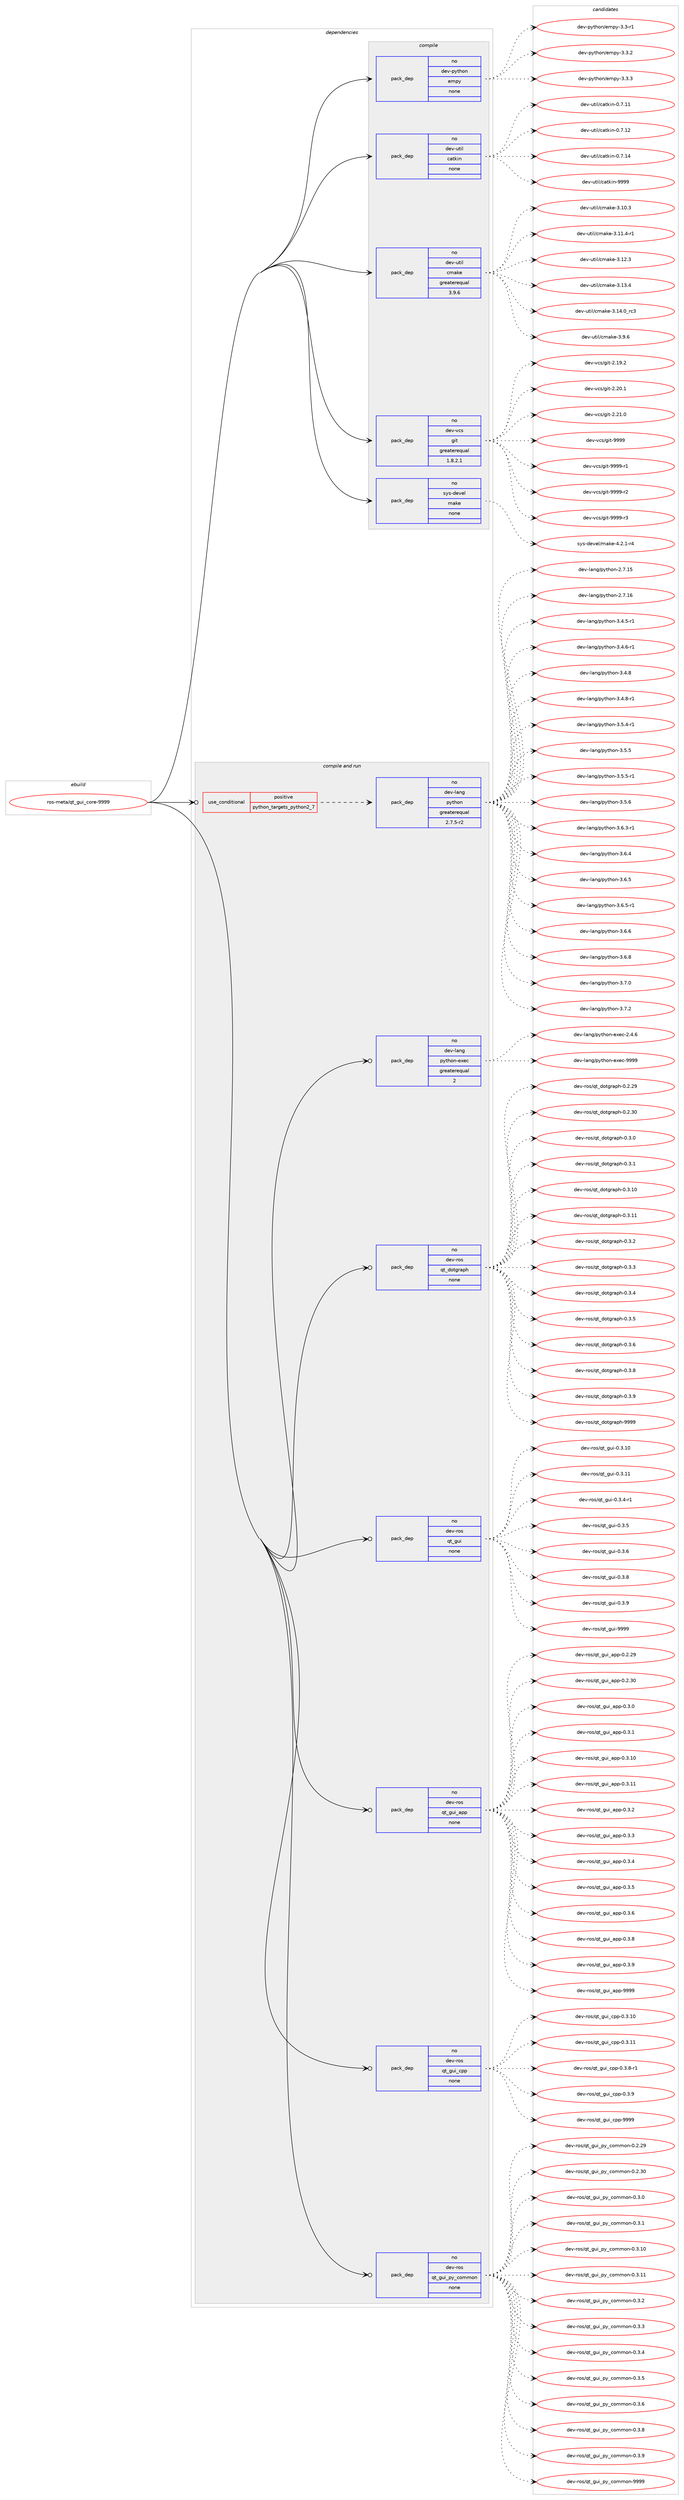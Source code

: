 digraph prolog {

# *************
# Graph options
# *************

newrank=true;
concentrate=true;
compound=true;
graph [rankdir=LR,fontname=Helvetica,fontsize=10,ranksep=1.5];#, ranksep=2.5, nodesep=0.2];
edge  [arrowhead=vee];
node  [fontname=Helvetica,fontsize=10];

# **********
# The ebuild
# **********

subgraph cluster_leftcol {
color=gray;
rank=same;
label=<<i>ebuild</i>>;
id [label="ros-meta/qt_gui_core-9999", color=red, width=4, href="../ros-meta/qt_gui_core-9999.svg"];
}

# ****************
# The dependencies
# ****************

subgraph cluster_midcol {
color=gray;
label=<<i>dependencies</i>>;
subgraph cluster_compile {
fillcolor="#eeeeee";
style=filled;
label=<<i>compile</i>>;
subgraph pack1204326 {
dependency1683641 [label=<<TABLE BORDER="0" CELLBORDER="1" CELLSPACING="0" CELLPADDING="4" WIDTH="220"><TR><TD ROWSPAN="6" CELLPADDING="30">pack_dep</TD></TR><TR><TD WIDTH="110">no</TD></TR><TR><TD>dev-python</TD></TR><TR><TD>empy</TD></TR><TR><TD>none</TD></TR><TR><TD></TD></TR></TABLE>>, shape=none, color=blue];
}
id:e -> dependency1683641:w [weight=20,style="solid",arrowhead="vee"];
subgraph pack1204327 {
dependency1683642 [label=<<TABLE BORDER="0" CELLBORDER="1" CELLSPACING="0" CELLPADDING="4" WIDTH="220"><TR><TD ROWSPAN="6" CELLPADDING="30">pack_dep</TD></TR><TR><TD WIDTH="110">no</TD></TR><TR><TD>dev-util</TD></TR><TR><TD>catkin</TD></TR><TR><TD>none</TD></TR><TR><TD></TD></TR></TABLE>>, shape=none, color=blue];
}
id:e -> dependency1683642:w [weight=20,style="solid",arrowhead="vee"];
subgraph pack1204328 {
dependency1683643 [label=<<TABLE BORDER="0" CELLBORDER="1" CELLSPACING="0" CELLPADDING="4" WIDTH="220"><TR><TD ROWSPAN="6" CELLPADDING="30">pack_dep</TD></TR><TR><TD WIDTH="110">no</TD></TR><TR><TD>dev-util</TD></TR><TR><TD>cmake</TD></TR><TR><TD>greaterequal</TD></TR><TR><TD>3.9.6</TD></TR></TABLE>>, shape=none, color=blue];
}
id:e -> dependency1683643:w [weight=20,style="solid",arrowhead="vee"];
subgraph pack1204329 {
dependency1683644 [label=<<TABLE BORDER="0" CELLBORDER="1" CELLSPACING="0" CELLPADDING="4" WIDTH="220"><TR><TD ROWSPAN="6" CELLPADDING="30">pack_dep</TD></TR><TR><TD WIDTH="110">no</TD></TR><TR><TD>dev-vcs</TD></TR><TR><TD>git</TD></TR><TR><TD>greaterequal</TD></TR><TR><TD>1.8.2.1</TD></TR></TABLE>>, shape=none, color=blue];
}
id:e -> dependency1683644:w [weight=20,style="solid",arrowhead="vee"];
subgraph pack1204330 {
dependency1683645 [label=<<TABLE BORDER="0" CELLBORDER="1" CELLSPACING="0" CELLPADDING="4" WIDTH="220"><TR><TD ROWSPAN="6" CELLPADDING="30">pack_dep</TD></TR><TR><TD WIDTH="110">no</TD></TR><TR><TD>sys-devel</TD></TR><TR><TD>make</TD></TR><TR><TD>none</TD></TR><TR><TD></TD></TR></TABLE>>, shape=none, color=blue];
}
id:e -> dependency1683645:w [weight=20,style="solid",arrowhead="vee"];
}
subgraph cluster_compileandrun {
fillcolor="#eeeeee";
style=filled;
label=<<i>compile and run</i>>;
subgraph cond451786 {
dependency1683646 [label=<<TABLE BORDER="0" CELLBORDER="1" CELLSPACING="0" CELLPADDING="4"><TR><TD ROWSPAN="3" CELLPADDING="10">use_conditional</TD></TR><TR><TD>positive</TD></TR><TR><TD>python_targets_python2_7</TD></TR></TABLE>>, shape=none, color=red];
subgraph pack1204331 {
dependency1683647 [label=<<TABLE BORDER="0" CELLBORDER="1" CELLSPACING="0" CELLPADDING="4" WIDTH="220"><TR><TD ROWSPAN="6" CELLPADDING="30">pack_dep</TD></TR><TR><TD WIDTH="110">no</TD></TR><TR><TD>dev-lang</TD></TR><TR><TD>python</TD></TR><TR><TD>greaterequal</TD></TR><TR><TD>2.7.5-r2</TD></TR></TABLE>>, shape=none, color=blue];
}
dependency1683646:e -> dependency1683647:w [weight=20,style="dashed",arrowhead="vee"];
}
id:e -> dependency1683646:w [weight=20,style="solid",arrowhead="odotvee"];
subgraph pack1204332 {
dependency1683648 [label=<<TABLE BORDER="0" CELLBORDER="1" CELLSPACING="0" CELLPADDING="4" WIDTH="220"><TR><TD ROWSPAN="6" CELLPADDING="30">pack_dep</TD></TR><TR><TD WIDTH="110">no</TD></TR><TR><TD>dev-lang</TD></TR><TR><TD>python-exec</TD></TR><TR><TD>greaterequal</TD></TR><TR><TD>2</TD></TR></TABLE>>, shape=none, color=blue];
}
id:e -> dependency1683648:w [weight=20,style="solid",arrowhead="odotvee"];
subgraph pack1204333 {
dependency1683649 [label=<<TABLE BORDER="0" CELLBORDER="1" CELLSPACING="0" CELLPADDING="4" WIDTH="220"><TR><TD ROWSPAN="6" CELLPADDING="30">pack_dep</TD></TR><TR><TD WIDTH="110">no</TD></TR><TR><TD>dev-ros</TD></TR><TR><TD>qt_dotgraph</TD></TR><TR><TD>none</TD></TR><TR><TD></TD></TR></TABLE>>, shape=none, color=blue];
}
id:e -> dependency1683649:w [weight=20,style="solid",arrowhead="odotvee"];
subgraph pack1204334 {
dependency1683650 [label=<<TABLE BORDER="0" CELLBORDER="1" CELLSPACING="0" CELLPADDING="4" WIDTH="220"><TR><TD ROWSPAN="6" CELLPADDING="30">pack_dep</TD></TR><TR><TD WIDTH="110">no</TD></TR><TR><TD>dev-ros</TD></TR><TR><TD>qt_gui</TD></TR><TR><TD>none</TD></TR><TR><TD></TD></TR></TABLE>>, shape=none, color=blue];
}
id:e -> dependency1683650:w [weight=20,style="solid",arrowhead="odotvee"];
subgraph pack1204335 {
dependency1683651 [label=<<TABLE BORDER="0" CELLBORDER="1" CELLSPACING="0" CELLPADDING="4" WIDTH="220"><TR><TD ROWSPAN="6" CELLPADDING="30">pack_dep</TD></TR><TR><TD WIDTH="110">no</TD></TR><TR><TD>dev-ros</TD></TR><TR><TD>qt_gui_app</TD></TR><TR><TD>none</TD></TR><TR><TD></TD></TR></TABLE>>, shape=none, color=blue];
}
id:e -> dependency1683651:w [weight=20,style="solid",arrowhead="odotvee"];
subgraph pack1204336 {
dependency1683652 [label=<<TABLE BORDER="0" CELLBORDER="1" CELLSPACING="0" CELLPADDING="4" WIDTH="220"><TR><TD ROWSPAN="6" CELLPADDING="30">pack_dep</TD></TR><TR><TD WIDTH="110">no</TD></TR><TR><TD>dev-ros</TD></TR><TR><TD>qt_gui_cpp</TD></TR><TR><TD>none</TD></TR><TR><TD></TD></TR></TABLE>>, shape=none, color=blue];
}
id:e -> dependency1683652:w [weight=20,style="solid",arrowhead="odotvee"];
subgraph pack1204337 {
dependency1683653 [label=<<TABLE BORDER="0" CELLBORDER="1" CELLSPACING="0" CELLPADDING="4" WIDTH="220"><TR><TD ROWSPAN="6" CELLPADDING="30">pack_dep</TD></TR><TR><TD WIDTH="110">no</TD></TR><TR><TD>dev-ros</TD></TR><TR><TD>qt_gui_py_common</TD></TR><TR><TD>none</TD></TR><TR><TD></TD></TR></TABLE>>, shape=none, color=blue];
}
id:e -> dependency1683653:w [weight=20,style="solid",arrowhead="odotvee"];
}
subgraph cluster_run {
fillcolor="#eeeeee";
style=filled;
label=<<i>run</i>>;
}
}

# **************
# The candidates
# **************

subgraph cluster_choices {
rank=same;
color=gray;
label=<<i>candidates</i>>;

subgraph choice1204326 {
color=black;
nodesep=1;
choice1001011184511212111610411111047101109112121455146514511449 [label="dev-python/empy-3.3-r1", color=red, width=4,href="../dev-python/empy-3.3-r1.svg"];
choice1001011184511212111610411111047101109112121455146514650 [label="dev-python/empy-3.3.2", color=red, width=4,href="../dev-python/empy-3.3.2.svg"];
choice1001011184511212111610411111047101109112121455146514651 [label="dev-python/empy-3.3.3", color=red, width=4,href="../dev-python/empy-3.3.3.svg"];
dependency1683641:e -> choice1001011184511212111610411111047101109112121455146514511449:w [style=dotted,weight="100"];
dependency1683641:e -> choice1001011184511212111610411111047101109112121455146514650:w [style=dotted,weight="100"];
dependency1683641:e -> choice1001011184511212111610411111047101109112121455146514651:w [style=dotted,weight="100"];
}
subgraph choice1204327 {
color=black;
nodesep=1;
choice1001011184511711610510847999711610710511045484655464949 [label="dev-util/catkin-0.7.11", color=red, width=4,href="../dev-util/catkin-0.7.11.svg"];
choice1001011184511711610510847999711610710511045484655464950 [label="dev-util/catkin-0.7.12", color=red, width=4,href="../dev-util/catkin-0.7.12.svg"];
choice1001011184511711610510847999711610710511045484655464952 [label="dev-util/catkin-0.7.14", color=red, width=4,href="../dev-util/catkin-0.7.14.svg"];
choice100101118451171161051084799971161071051104557575757 [label="dev-util/catkin-9999", color=red, width=4,href="../dev-util/catkin-9999.svg"];
dependency1683642:e -> choice1001011184511711610510847999711610710511045484655464949:w [style=dotted,weight="100"];
dependency1683642:e -> choice1001011184511711610510847999711610710511045484655464950:w [style=dotted,weight="100"];
dependency1683642:e -> choice1001011184511711610510847999711610710511045484655464952:w [style=dotted,weight="100"];
dependency1683642:e -> choice100101118451171161051084799971161071051104557575757:w [style=dotted,weight="100"];
}
subgraph choice1204328 {
color=black;
nodesep=1;
choice1001011184511711610510847991099710710145514649484651 [label="dev-util/cmake-3.10.3", color=red, width=4,href="../dev-util/cmake-3.10.3.svg"];
choice10010111845117116105108479910997107101455146494946524511449 [label="dev-util/cmake-3.11.4-r1", color=red, width=4,href="../dev-util/cmake-3.11.4-r1.svg"];
choice1001011184511711610510847991099710710145514649504651 [label="dev-util/cmake-3.12.3", color=red, width=4,href="../dev-util/cmake-3.12.3.svg"];
choice1001011184511711610510847991099710710145514649514652 [label="dev-util/cmake-3.13.4", color=red, width=4,href="../dev-util/cmake-3.13.4.svg"];
choice1001011184511711610510847991099710710145514649524648951149951 [label="dev-util/cmake-3.14.0_rc3", color=red, width=4,href="../dev-util/cmake-3.14.0_rc3.svg"];
choice10010111845117116105108479910997107101455146574654 [label="dev-util/cmake-3.9.6", color=red, width=4,href="../dev-util/cmake-3.9.6.svg"];
dependency1683643:e -> choice1001011184511711610510847991099710710145514649484651:w [style=dotted,weight="100"];
dependency1683643:e -> choice10010111845117116105108479910997107101455146494946524511449:w [style=dotted,weight="100"];
dependency1683643:e -> choice1001011184511711610510847991099710710145514649504651:w [style=dotted,weight="100"];
dependency1683643:e -> choice1001011184511711610510847991099710710145514649514652:w [style=dotted,weight="100"];
dependency1683643:e -> choice1001011184511711610510847991099710710145514649524648951149951:w [style=dotted,weight="100"];
dependency1683643:e -> choice10010111845117116105108479910997107101455146574654:w [style=dotted,weight="100"];
}
subgraph choice1204329 {
color=black;
nodesep=1;
choice10010111845118991154710310511645504649574650 [label="dev-vcs/git-2.19.2", color=red, width=4,href="../dev-vcs/git-2.19.2.svg"];
choice10010111845118991154710310511645504650484649 [label="dev-vcs/git-2.20.1", color=red, width=4,href="../dev-vcs/git-2.20.1.svg"];
choice10010111845118991154710310511645504650494648 [label="dev-vcs/git-2.21.0", color=red, width=4,href="../dev-vcs/git-2.21.0.svg"];
choice1001011184511899115471031051164557575757 [label="dev-vcs/git-9999", color=red, width=4,href="../dev-vcs/git-9999.svg"];
choice10010111845118991154710310511645575757574511449 [label="dev-vcs/git-9999-r1", color=red, width=4,href="../dev-vcs/git-9999-r1.svg"];
choice10010111845118991154710310511645575757574511450 [label="dev-vcs/git-9999-r2", color=red, width=4,href="../dev-vcs/git-9999-r2.svg"];
choice10010111845118991154710310511645575757574511451 [label="dev-vcs/git-9999-r3", color=red, width=4,href="../dev-vcs/git-9999-r3.svg"];
dependency1683644:e -> choice10010111845118991154710310511645504649574650:w [style=dotted,weight="100"];
dependency1683644:e -> choice10010111845118991154710310511645504650484649:w [style=dotted,weight="100"];
dependency1683644:e -> choice10010111845118991154710310511645504650494648:w [style=dotted,weight="100"];
dependency1683644:e -> choice1001011184511899115471031051164557575757:w [style=dotted,weight="100"];
dependency1683644:e -> choice10010111845118991154710310511645575757574511449:w [style=dotted,weight="100"];
dependency1683644:e -> choice10010111845118991154710310511645575757574511450:w [style=dotted,weight="100"];
dependency1683644:e -> choice10010111845118991154710310511645575757574511451:w [style=dotted,weight="100"];
}
subgraph choice1204330 {
color=black;
nodesep=1;
choice1151211154510010111810110847109971071014552465046494511452 [label="sys-devel/make-4.2.1-r4", color=red, width=4,href="../sys-devel/make-4.2.1-r4.svg"];
dependency1683645:e -> choice1151211154510010111810110847109971071014552465046494511452:w [style=dotted,weight="100"];
}
subgraph choice1204331 {
color=black;
nodesep=1;
choice10010111845108971101034711212111610411111045504655464953 [label="dev-lang/python-2.7.15", color=red, width=4,href="../dev-lang/python-2.7.15.svg"];
choice10010111845108971101034711212111610411111045504655464954 [label="dev-lang/python-2.7.16", color=red, width=4,href="../dev-lang/python-2.7.16.svg"];
choice1001011184510897110103471121211161041111104551465246534511449 [label="dev-lang/python-3.4.5-r1", color=red, width=4,href="../dev-lang/python-3.4.5-r1.svg"];
choice1001011184510897110103471121211161041111104551465246544511449 [label="dev-lang/python-3.4.6-r1", color=red, width=4,href="../dev-lang/python-3.4.6-r1.svg"];
choice100101118451089711010347112121116104111110455146524656 [label="dev-lang/python-3.4.8", color=red, width=4,href="../dev-lang/python-3.4.8.svg"];
choice1001011184510897110103471121211161041111104551465246564511449 [label="dev-lang/python-3.4.8-r1", color=red, width=4,href="../dev-lang/python-3.4.8-r1.svg"];
choice1001011184510897110103471121211161041111104551465346524511449 [label="dev-lang/python-3.5.4-r1", color=red, width=4,href="../dev-lang/python-3.5.4-r1.svg"];
choice100101118451089711010347112121116104111110455146534653 [label="dev-lang/python-3.5.5", color=red, width=4,href="../dev-lang/python-3.5.5.svg"];
choice1001011184510897110103471121211161041111104551465346534511449 [label="dev-lang/python-3.5.5-r1", color=red, width=4,href="../dev-lang/python-3.5.5-r1.svg"];
choice100101118451089711010347112121116104111110455146534654 [label="dev-lang/python-3.5.6", color=red, width=4,href="../dev-lang/python-3.5.6.svg"];
choice1001011184510897110103471121211161041111104551465446514511449 [label="dev-lang/python-3.6.3-r1", color=red, width=4,href="../dev-lang/python-3.6.3-r1.svg"];
choice100101118451089711010347112121116104111110455146544652 [label="dev-lang/python-3.6.4", color=red, width=4,href="../dev-lang/python-3.6.4.svg"];
choice100101118451089711010347112121116104111110455146544653 [label="dev-lang/python-3.6.5", color=red, width=4,href="../dev-lang/python-3.6.5.svg"];
choice1001011184510897110103471121211161041111104551465446534511449 [label="dev-lang/python-3.6.5-r1", color=red, width=4,href="../dev-lang/python-3.6.5-r1.svg"];
choice100101118451089711010347112121116104111110455146544654 [label="dev-lang/python-3.6.6", color=red, width=4,href="../dev-lang/python-3.6.6.svg"];
choice100101118451089711010347112121116104111110455146544656 [label="dev-lang/python-3.6.8", color=red, width=4,href="../dev-lang/python-3.6.8.svg"];
choice100101118451089711010347112121116104111110455146554648 [label="dev-lang/python-3.7.0", color=red, width=4,href="../dev-lang/python-3.7.0.svg"];
choice100101118451089711010347112121116104111110455146554650 [label="dev-lang/python-3.7.2", color=red, width=4,href="../dev-lang/python-3.7.2.svg"];
dependency1683647:e -> choice10010111845108971101034711212111610411111045504655464953:w [style=dotted,weight="100"];
dependency1683647:e -> choice10010111845108971101034711212111610411111045504655464954:w [style=dotted,weight="100"];
dependency1683647:e -> choice1001011184510897110103471121211161041111104551465246534511449:w [style=dotted,weight="100"];
dependency1683647:e -> choice1001011184510897110103471121211161041111104551465246544511449:w [style=dotted,weight="100"];
dependency1683647:e -> choice100101118451089711010347112121116104111110455146524656:w [style=dotted,weight="100"];
dependency1683647:e -> choice1001011184510897110103471121211161041111104551465246564511449:w [style=dotted,weight="100"];
dependency1683647:e -> choice1001011184510897110103471121211161041111104551465346524511449:w [style=dotted,weight="100"];
dependency1683647:e -> choice100101118451089711010347112121116104111110455146534653:w [style=dotted,weight="100"];
dependency1683647:e -> choice1001011184510897110103471121211161041111104551465346534511449:w [style=dotted,weight="100"];
dependency1683647:e -> choice100101118451089711010347112121116104111110455146534654:w [style=dotted,weight="100"];
dependency1683647:e -> choice1001011184510897110103471121211161041111104551465446514511449:w [style=dotted,weight="100"];
dependency1683647:e -> choice100101118451089711010347112121116104111110455146544652:w [style=dotted,weight="100"];
dependency1683647:e -> choice100101118451089711010347112121116104111110455146544653:w [style=dotted,weight="100"];
dependency1683647:e -> choice1001011184510897110103471121211161041111104551465446534511449:w [style=dotted,weight="100"];
dependency1683647:e -> choice100101118451089711010347112121116104111110455146544654:w [style=dotted,weight="100"];
dependency1683647:e -> choice100101118451089711010347112121116104111110455146544656:w [style=dotted,weight="100"];
dependency1683647:e -> choice100101118451089711010347112121116104111110455146554648:w [style=dotted,weight="100"];
dependency1683647:e -> choice100101118451089711010347112121116104111110455146554650:w [style=dotted,weight="100"];
}
subgraph choice1204332 {
color=black;
nodesep=1;
choice1001011184510897110103471121211161041111104510112010199455046524654 [label="dev-lang/python-exec-2.4.6", color=red, width=4,href="../dev-lang/python-exec-2.4.6.svg"];
choice10010111845108971101034711212111610411111045101120101994557575757 [label="dev-lang/python-exec-9999", color=red, width=4,href="../dev-lang/python-exec-9999.svg"];
dependency1683648:e -> choice1001011184510897110103471121211161041111104510112010199455046524654:w [style=dotted,weight="100"];
dependency1683648:e -> choice10010111845108971101034711212111610411111045101120101994557575757:w [style=dotted,weight="100"];
}
subgraph choice1204333 {
color=black;
nodesep=1;
choice1001011184511411111547113116951001111161031149711210445484650465057 [label="dev-ros/qt_dotgraph-0.2.29", color=red, width=4,href="../dev-ros/qt_dotgraph-0.2.29.svg"];
choice1001011184511411111547113116951001111161031149711210445484650465148 [label="dev-ros/qt_dotgraph-0.2.30", color=red, width=4,href="../dev-ros/qt_dotgraph-0.2.30.svg"];
choice10010111845114111115471131169510011111610311497112104454846514648 [label="dev-ros/qt_dotgraph-0.3.0", color=red, width=4,href="../dev-ros/qt_dotgraph-0.3.0.svg"];
choice10010111845114111115471131169510011111610311497112104454846514649 [label="dev-ros/qt_dotgraph-0.3.1", color=red, width=4,href="../dev-ros/qt_dotgraph-0.3.1.svg"];
choice1001011184511411111547113116951001111161031149711210445484651464948 [label="dev-ros/qt_dotgraph-0.3.10", color=red, width=4,href="../dev-ros/qt_dotgraph-0.3.10.svg"];
choice1001011184511411111547113116951001111161031149711210445484651464949 [label="dev-ros/qt_dotgraph-0.3.11", color=red, width=4,href="../dev-ros/qt_dotgraph-0.3.11.svg"];
choice10010111845114111115471131169510011111610311497112104454846514650 [label="dev-ros/qt_dotgraph-0.3.2", color=red, width=4,href="../dev-ros/qt_dotgraph-0.3.2.svg"];
choice10010111845114111115471131169510011111610311497112104454846514651 [label="dev-ros/qt_dotgraph-0.3.3", color=red, width=4,href="../dev-ros/qt_dotgraph-0.3.3.svg"];
choice10010111845114111115471131169510011111610311497112104454846514652 [label="dev-ros/qt_dotgraph-0.3.4", color=red, width=4,href="../dev-ros/qt_dotgraph-0.3.4.svg"];
choice10010111845114111115471131169510011111610311497112104454846514653 [label="dev-ros/qt_dotgraph-0.3.5", color=red, width=4,href="../dev-ros/qt_dotgraph-0.3.5.svg"];
choice10010111845114111115471131169510011111610311497112104454846514654 [label="dev-ros/qt_dotgraph-0.3.6", color=red, width=4,href="../dev-ros/qt_dotgraph-0.3.6.svg"];
choice10010111845114111115471131169510011111610311497112104454846514656 [label="dev-ros/qt_dotgraph-0.3.8", color=red, width=4,href="../dev-ros/qt_dotgraph-0.3.8.svg"];
choice10010111845114111115471131169510011111610311497112104454846514657 [label="dev-ros/qt_dotgraph-0.3.9", color=red, width=4,href="../dev-ros/qt_dotgraph-0.3.9.svg"];
choice100101118451141111154711311695100111116103114971121044557575757 [label="dev-ros/qt_dotgraph-9999", color=red, width=4,href="../dev-ros/qt_dotgraph-9999.svg"];
dependency1683649:e -> choice1001011184511411111547113116951001111161031149711210445484650465057:w [style=dotted,weight="100"];
dependency1683649:e -> choice1001011184511411111547113116951001111161031149711210445484650465148:w [style=dotted,weight="100"];
dependency1683649:e -> choice10010111845114111115471131169510011111610311497112104454846514648:w [style=dotted,weight="100"];
dependency1683649:e -> choice10010111845114111115471131169510011111610311497112104454846514649:w [style=dotted,weight="100"];
dependency1683649:e -> choice1001011184511411111547113116951001111161031149711210445484651464948:w [style=dotted,weight="100"];
dependency1683649:e -> choice1001011184511411111547113116951001111161031149711210445484651464949:w [style=dotted,weight="100"];
dependency1683649:e -> choice10010111845114111115471131169510011111610311497112104454846514650:w [style=dotted,weight="100"];
dependency1683649:e -> choice10010111845114111115471131169510011111610311497112104454846514651:w [style=dotted,weight="100"];
dependency1683649:e -> choice10010111845114111115471131169510011111610311497112104454846514652:w [style=dotted,weight="100"];
dependency1683649:e -> choice10010111845114111115471131169510011111610311497112104454846514653:w [style=dotted,weight="100"];
dependency1683649:e -> choice10010111845114111115471131169510011111610311497112104454846514654:w [style=dotted,weight="100"];
dependency1683649:e -> choice10010111845114111115471131169510011111610311497112104454846514656:w [style=dotted,weight="100"];
dependency1683649:e -> choice10010111845114111115471131169510011111610311497112104454846514657:w [style=dotted,weight="100"];
dependency1683649:e -> choice100101118451141111154711311695100111116103114971121044557575757:w [style=dotted,weight="100"];
}
subgraph choice1204334 {
color=black;
nodesep=1;
choice10010111845114111115471131169510311710545484651464948 [label="dev-ros/qt_gui-0.3.10", color=red, width=4,href="../dev-ros/qt_gui-0.3.10.svg"];
choice10010111845114111115471131169510311710545484651464949 [label="dev-ros/qt_gui-0.3.11", color=red, width=4,href="../dev-ros/qt_gui-0.3.11.svg"];
choice1001011184511411111547113116951031171054548465146524511449 [label="dev-ros/qt_gui-0.3.4-r1", color=red, width=4,href="../dev-ros/qt_gui-0.3.4-r1.svg"];
choice100101118451141111154711311695103117105454846514653 [label="dev-ros/qt_gui-0.3.5", color=red, width=4,href="../dev-ros/qt_gui-0.3.5.svg"];
choice100101118451141111154711311695103117105454846514654 [label="dev-ros/qt_gui-0.3.6", color=red, width=4,href="../dev-ros/qt_gui-0.3.6.svg"];
choice100101118451141111154711311695103117105454846514656 [label="dev-ros/qt_gui-0.3.8", color=red, width=4,href="../dev-ros/qt_gui-0.3.8.svg"];
choice100101118451141111154711311695103117105454846514657 [label="dev-ros/qt_gui-0.3.9", color=red, width=4,href="../dev-ros/qt_gui-0.3.9.svg"];
choice1001011184511411111547113116951031171054557575757 [label="dev-ros/qt_gui-9999", color=red, width=4,href="../dev-ros/qt_gui-9999.svg"];
dependency1683650:e -> choice10010111845114111115471131169510311710545484651464948:w [style=dotted,weight="100"];
dependency1683650:e -> choice10010111845114111115471131169510311710545484651464949:w [style=dotted,weight="100"];
dependency1683650:e -> choice1001011184511411111547113116951031171054548465146524511449:w [style=dotted,weight="100"];
dependency1683650:e -> choice100101118451141111154711311695103117105454846514653:w [style=dotted,weight="100"];
dependency1683650:e -> choice100101118451141111154711311695103117105454846514654:w [style=dotted,weight="100"];
dependency1683650:e -> choice100101118451141111154711311695103117105454846514656:w [style=dotted,weight="100"];
dependency1683650:e -> choice100101118451141111154711311695103117105454846514657:w [style=dotted,weight="100"];
dependency1683650:e -> choice1001011184511411111547113116951031171054557575757:w [style=dotted,weight="100"];
}
subgraph choice1204335 {
color=black;
nodesep=1;
choice100101118451141111154711311695103117105959711211245484650465057 [label="dev-ros/qt_gui_app-0.2.29", color=red, width=4,href="../dev-ros/qt_gui_app-0.2.29.svg"];
choice100101118451141111154711311695103117105959711211245484650465148 [label="dev-ros/qt_gui_app-0.2.30", color=red, width=4,href="../dev-ros/qt_gui_app-0.2.30.svg"];
choice1001011184511411111547113116951031171059597112112454846514648 [label="dev-ros/qt_gui_app-0.3.0", color=red, width=4,href="../dev-ros/qt_gui_app-0.3.0.svg"];
choice1001011184511411111547113116951031171059597112112454846514649 [label="dev-ros/qt_gui_app-0.3.1", color=red, width=4,href="../dev-ros/qt_gui_app-0.3.1.svg"];
choice100101118451141111154711311695103117105959711211245484651464948 [label="dev-ros/qt_gui_app-0.3.10", color=red, width=4,href="../dev-ros/qt_gui_app-0.3.10.svg"];
choice100101118451141111154711311695103117105959711211245484651464949 [label="dev-ros/qt_gui_app-0.3.11", color=red, width=4,href="../dev-ros/qt_gui_app-0.3.11.svg"];
choice1001011184511411111547113116951031171059597112112454846514650 [label="dev-ros/qt_gui_app-0.3.2", color=red, width=4,href="../dev-ros/qt_gui_app-0.3.2.svg"];
choice1001011184511411111547113116951031171059597112112454846514651 [label="dev-ros/qt_gui_app-0.3.3", color=red, width=4,href="../dev-ros/qt_gui_app-0.3.3.svg"];
choice1001011184511411111547113116951031171059597112112454846514652 [label="dev-ros/qt_gui_app-0.3.4", color=red, width=4,href="../dev-ros/qt_gui_app-0.3.4.svg"];
choice1001011184511411111547113116951031171059597112112454846514653 [label="dev-ros/qt_gui_app-0.3.5", color=red, width=4,href="../dev-ros/qt_gui_app-0.3.5.svg"];
choice1001011184511411111547113116951031171059597112112454846514654 [label="dev-ros/qt_gui_app-0.3.6", color=red, width=4,href="../dev-ros/qt_gui_app-0.3.6.svg"];
choice1001011184511411111547113116951031171059597112112454846514656 [label="dev-ros/qt_gui_app-0.3.8", color=red, width=4,href="../dev-ros/qt_gui_app-0.3.8.svg"];
choice1001011184511411111547113116951031171059597112112454846514657 [label="dev-ros/qt_gui_app-0.3.9", color=red, width=4,href="../dev-ros/qt_gui_app-0.3.9.svg"];
choice10010111845114111115471131169510311710595971121124557575757 [label="dev-ros/qt_gui_app-9999", color=red, width=4,href="../dev-ros/qt_gui_app-9999.svg"];
dependency1683651:e -> choice100101118451141111154711311695103117105959711211245484650465057:w [style=dotted,weight="100"];
dependency1683651:e -> choice100101118451141111154711311695103117105959711211245484650465148:w [style=dotted,weight="100"];
dependency1683651:e -> choice1001011184511411111547113116951031171059597112112454846514648:w [style=dotted,weight="100"];
dependency1683651:e -> choice1001011184511411111547113116951031171059597112112454846514649:w [style=dotted,weight="100"];
dependency1683651:e -> choice100101118451141111154711311695103117105959711211245484651464948:w [style=dotted,weight="100"];
dependency1683651:e -> choice100101118451141111154711311695103117105959711211245484651464949:w [style=dotted,weight="100"];
dependency1683651:e -> choice1001011184511411111547113116951031171059597112112454846514650:w [style=dotted,weight="100"];
dependency1683651:e -> choice1001011184511411111547113116951031171059597112112454846514651:w [style=dotted,weight="100"];
dependency1683651:e -> choice1001011184511411111547113116951031171059597112112454846514652:w [style=dotted,weight="100"];
dependency1683651:e -> choice1001011184511411111547113116951031171059597112112454846514653:w [style=dotted,weight="100"];
dependency1683651:e -> choice1001011184511411111547113116951031171059597112112454846514654:w [style=dotted,weight="100"];
dependency1683651:e -> choice1001011184511411111547113116951031171059597112112454846514656:w [style=dotted,weight="100"];
dependency1683651:e -> choice1001011184511411111547113116951031171059597112112454846514657:w [style=dotted,weight="100"];
dependency1683651:e -> choice10010111845114111115471131169510311710595971121124557575757:w [style=dotted,weight="100"];
}
subgraph choice1204336 {
color=black;
nodesep=1;
choice100101118451141111154711311695103117105959911211245484651464948 [label="dev-ros/qt_gui_cpp-0.3.10", color=red, width=4,href="../dev-ros/qt_gui_cpp-0.3.10.svg"];
choice100101118451141111154711311695103117105959911211245484651464949 [label="dev-ros/qt_gui_cpp-0.3.11", color=red, width=4,href="../dev-ros/qt_gui_cpp-0.3.11.svg"];
choice10010111845114111115471131169510311710595991121124548465146564511449 [label="dev-ros/qt_gui_cpp-0.3.8-r1", color=red, width=4,href="../dev-ros/qt_gui_cpp-0.3.8-r1.svg"];
choice1001011184511411111547113116951031171059599112112454846514657 [label="dev-ros/qt_gui_cpp-0.3.9", color=red, width=4,href="../dev-ros/qt_gui_cpp-0.3.9.svg"];
choice10010111845114111115471131169510311710595991121124557575757 [label="dev-ros/qt_gui_cpp-9999", color=red, width=4,href="../dev-ros/qt_gui_cpp-9999.svg"];
dependency1683652:e -> choice100101118451141111154711311695103117105959911211245484651464948:w [style=dotted,weight="100"];
dependency1683652:e -> choice100101118451141111154711311695103117105959911211245484651464949:w [style=dotted,weight="100"];
dependency1683652:e -> choice10010111845114111115471131169510311710595991121124548465146564511449:w [style=dotted,weight="100"];
dependency1683652:e -> choice1001011184511411111547113116951031171059599112112454846514657:w [style=dotted,weight="100"];
dependency1683652:e -> choice10010111845114111115471131169510311710595991121124557575757:w [style=dotted,weight="100"];
}
subgraph choice1204337 {
color=black;
nodesep=1;
choice10010111845114111115471131169510311710595112121959911110910911111045484650465057 [label="dev-ros/qt_gui_py_common-0.2.29", color=red, width=4,href="../dev-ros/qt_gui_py_common-0.2.29.svg"];
choice10010111845114111115471131169510311710595112121959911110910911111045484650465148 [label="dev-ros/qt_gui_py_common-0.2.30", color=red, width=4,href="../dev-ros/qt_gui_py_common-0.2.30.svg"];
choice100101118451141111154711311695103117105951121219599111109109111110454846514648 [label="dev-ros/qt_gui_py_common-0.3.0", color=red, width=4,href="../dev-ros/qt_gui_py_common-0.3.0.svg"];
choice100101118451141111154711311695103117105951121219599111109109111110454846514649 [label="dev-ros/qt_gui_py_common-0.3.1", color=red, width=4,href="../dev-ros/qt_gui_py_common-0.3.1.svg"];
choice10010111845114111115471131169510311710595112121959911110910911111045484651464948 [label="dev-ros/qt_gui_py_common-0.3.10", color=red, width=4,href="../dev-ros/qt_gui_py_common-0.3.10.svg"];
choice10010111845114111115471131169510311710595112121959911110910911111045484651464949 [label="dev-ros/qt_gui_py_common-0.3.11", color=red, width=4,href="../dev-ros/qt_gui_py_common-0.3.11.svg"];
choice100101118451141111154711311695103117105951121219599111109109111110454846514650 [label="dev-ros/qt_gui_py_common-0.3.2", color=red, width=4,href="../dev-ros/qt_gui_py_common-0.3.2.svg"];
choice100101118451141111154711311695103117105951121219599111109109111110454846514651 [label="dev-ros/qt_gui_py_common-0.3.3", color=red, width=4,href="../dev-ros/qt_gui_py_common-0.3.3.svg"];
choice100101118451141111154711311695103117105951121219599111109109111110454846514652 [label="dev-ros/qt_gui_py_common-0.3.4", color=red, width=4,href="../dev-ros/qt_gui_py_common-0.3.4.svg"];
choice100101118451141111154711311695103117105951121219599111109109111110454846514653 [label="dev-ros/qt_gui_py_common-0.3.5", color=red, width=4,href="../dev-ros/qt_gui_py_common-0.3.5.svg"];
choice100101118451141111154711311695103117105951121219599111109109111110454846514654 [label="dev-ros/qt_gui_py_common-0.3.6", color=red, width=4,href="../dev-ros/qt_gui_py_common-0.3.6.svg"];
choice100101118451141111154711311695103117105951121219599111109109111110454846514656 [label="dev-ros/qt_gui_py_common-0.3.8", color=red, width=4,href="../dev-ros/qt_gui_py_common-0.3.8.svg"];
choice100101118451141111154711311695103117105951121219599111109109111110454846514657 [label="dev-ros/qt_gui_py_common-0.3.9", color=red, width=4,href="../dev-ros/qt_gui_py_common-0.3.9.svg"];
choice1001011184511411111547113116951031171059511212195991111091091111104557575757 [label="dev-ros/qt_gui_py_common-9999", color=red, width=4,href="../dev-ros/qt_gui_py_common-9999.svg"];
dependency1683653:e -> choice10010111845114111115471131169510311710595112121959911110910911111045484650465057:w [style=dotted,weight="100"];
dependency1683653:e -> choice10010111845114111115471131169510311710595112121959911110910911111045484650465148:w [style=dotted,weight="100"];
dependency1683653:e -> choice100101118451141111154711311695103117105951121219599111109109111110454846514648:w [style=dotted,weight="100"];
dependency1683653:e -> choice100101118451141111154711311695103117105951121219599111109109111110454846514649:w [style=dotted,weight="100"];
dependency1683653:e -> choice10010111845114111115471131169510311710595112121959911110910911111045484651464948:w [style=dotted,weight="100"];
dependency1683653:e -> choice10010111845114111115471131169510311710595112121959911110910911111045484651464949:w [style=dotted,weight="100"];
dependency1683653:e -> choice100101118451141111154711311695103117105951121219599111109109111110454846514650:w [style=dotted,weight="100"];
dependency1683653:e -> choice100101118451141111154711311695103117105951121219599111109109111110454846514651:w [style=dotted,weight="100"];
dependency1683653:e -> choice100101118451141111154711311695103117105951121219599111109109111110454846514652:w [style=dotted,weight="100"];
dependency1683653:e -> choice100101118451141111154711311695103117105951121219599111109109111110454846514653:w [style=dotted,weight="100"];
dependency1683653:e -> choice100101118451141111154711311695103117105951121219599111109109111110454846514654:w [style=dotted,weight="100"];
dependency1683653:e -> choice100101118451141111154711311695103117105951121219599111109109111110454846514656:w [style=dotted,weight="100"];
dependency1683653:e -> choice100101118451141111154711311695103117105951121219599111109109111110454846514657:w [style=dotted,weight="100"];
dependency1683653:e -> choice1001011184511411111547113116951031171059511212195991111091091111104557575757:w [style=dotted,weight="100"];
}
}

}
